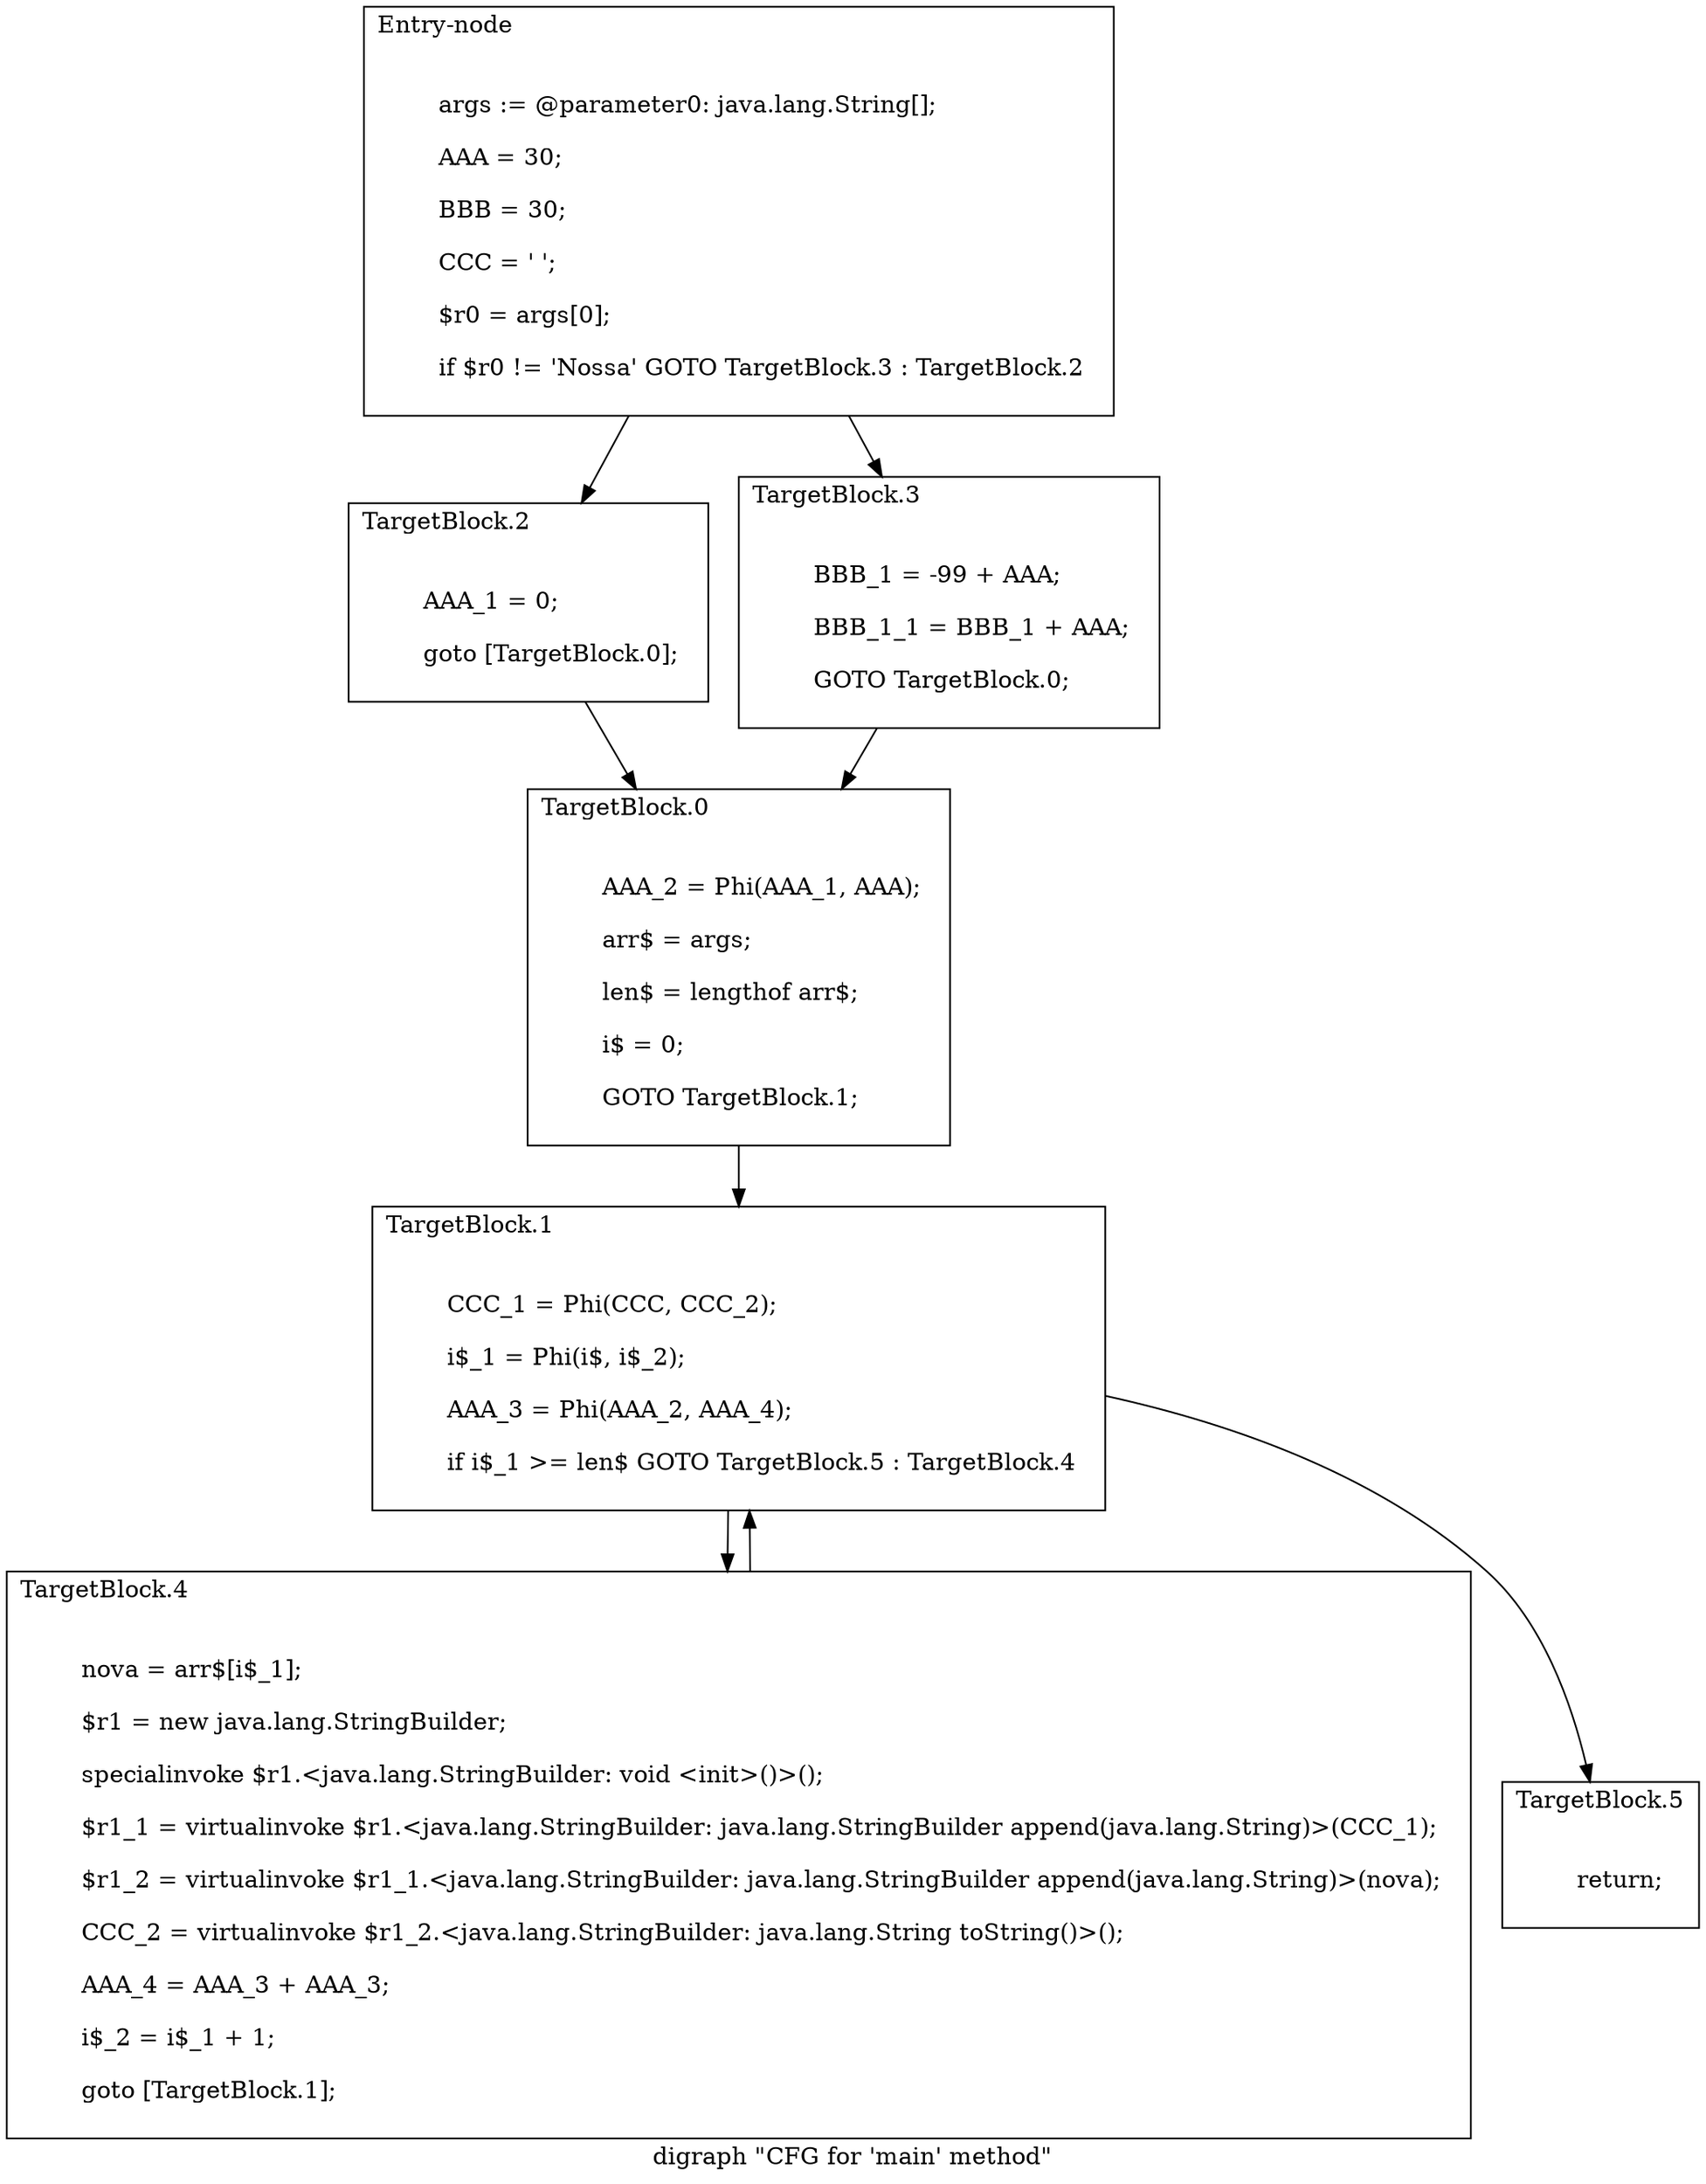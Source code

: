 digraph "CFG for 'main' method" {
	label="digraph \"CFG for 'main' method\""; 
	"TargetBlock.1" -> "TargetBlock.4";
	"TargetBlock.1" -> "TargetBlock.5";
	"TargetBlock.0" -> "TargetBlock.1";
	"TargetBlock.2" -> "TargetBlock.0";
	"Entry-node" -> "TargetBlock.2";
	"Entry-node" -> "TargetBlock.3";
	"TargetBlock.3" -> "TargetBlock.0";
	"TargetBlock.4" -> "TargetBlock.1";
	"Entry-node" [shape=box, color=black, label="Entry-node\l\l
	args := @parameter0: java.lang.String[];  \l
	AAA = 30;  \l
	BBB = 30;  \l
	CCC = ' ';  \l
	$r0 = args[0];  \l
	if $r0 != 'Nossa' GOTO TargetBlock.3 : TargetBlock.2  \l
"];

	"TargetBlock.2" [shape=box, color=black, label="TargetBlock.2\l\l
	AAA_1 = 0;  \l
	goto [TargetBlock.0];  \l
"];

	"TargetBlock.3" [shape=box, color=black, label="TargetBlock.3\l\l
	BBB_1 = -99 + AAA;  \l
	BBB_1_1 = BBB_1 + AAA;  \l
	GOTO TargetBlock.0;  \l
"];

	"TargetBlock.0" [shape=box, color=black, label="TargetBlock.0\l\l
	AAA_2 = Phi(AAA_1, AAA);  \l
	arr$ = args;  \l
	len$ = lengthof arr$;  \l
	i$ = 0;  \l
	GOTO TargetBlock.1;  \l
"];

	"TargetBlock.1" [shape=box, color=black, label="TargetBlock.1\l\l
	CCC_1 = Phi(CCC, CCC_2);  \l
	i$_1 = Phi(i$, i$_2);  \l
	AAA_3 = Phi(AAA_2, AAA_4);  \l
	if i$_1 >= len$ GOTO TargetBlock.5 : TargetBlock.4  \l
"];

	"TargetBlock.4" [shape=box, color=black, label="TargetBlock.4\l\l
	nova = arr$[i$_1];  \l
	$r1 = new java.lang.StringBuilder;  \l
	specialinvoke $r1.<java.lang.StringBuilder: void <init>()>();  \l
	$r1_1 = virtualinvoke $r1.<java.lang.StringBuilder: java.lang.StringBuilder append(java.lang.String)>(CCC_1);  \l
	$r1_2 = virtualinvoke $r1_1.<java.lang.StringBuilder: java.lang.StringBuilder append(java.lang.String)>(nova);  \l
	CCC_2 = virtualinvoke $r1_2.<java.lang.StringBuilder: java.lang.String toString()>();  \l
	AAA_4 = AAA_3 + AAA_3;  \l
	i$_2 = i$_1 + 1;  \l
	goto [TargetBlock.1];  \l
"];

	"TargetBlock.5" [shape=box, color=black, label="TargetBlock.5\l\l
	return;  \l
"];

}
